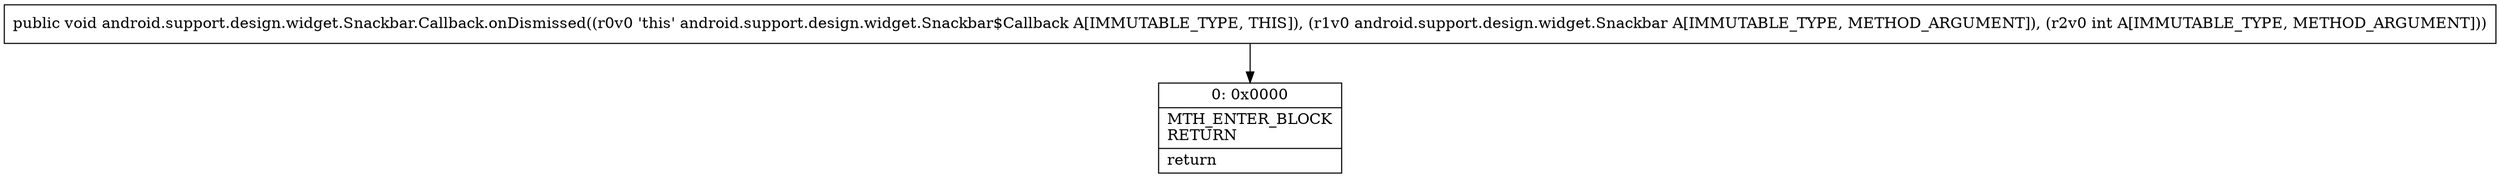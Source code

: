 digraph "CFG forandroid.support.design.widget.Snackbar.Callback.onDismissed(Landroid\/support\/design\/widget\/Snackbar;I)V" {
Node_0 [shape=record,label="{0\:\ 0x0000|MTH_ENTER_BLOCK\lRETURN\l|return\l}"];
MethodNode[shape=record,label="{public void android.support.design.widget.Snackbar.Callback.onDismissed((r0v0 'this' android.support.design.widget.Snackbar$Callback A[IMMUTABLE_TYPE, THIS]), (r1v0 android.support.design.widget.Snackbar A[IMMUTABLE_TYPE, METHOD_ARGUMENT]), (r2v0 int A[IMMUTABLE_TYPE, METHOD_ARGUMENT])) }"];
MethodNode -> Node_0;
}

